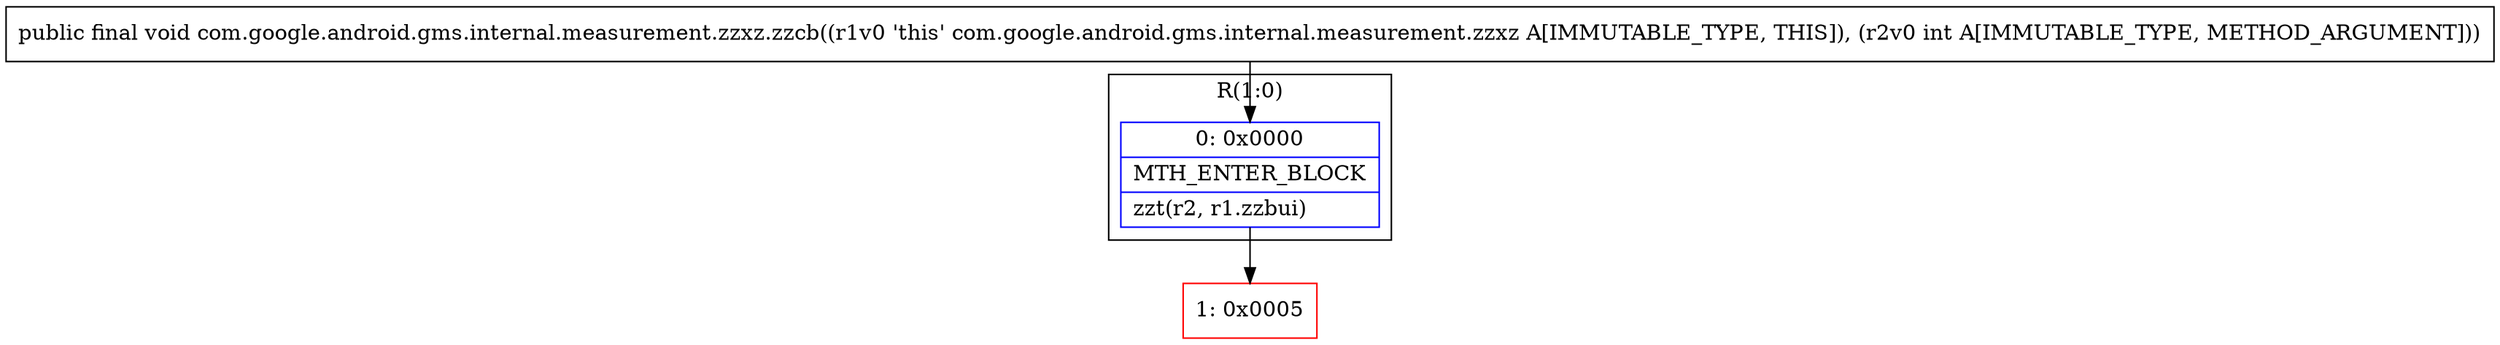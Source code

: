 digraph "CFG forcom.google.android.gms.internal.measurement.zzxz.zzcb(I)V" {
subgraph cluster_Region_410729413 {
label = "R(1:0)";
node [shape=record,color=blue];
Node_0 [shape=record,label="{0\:\ 0x0000|MTH_ENTER_BLOCK\l|zzt(r2, r1.zzbui)\l}"];
}
Node_1 [shape=record,color=red,label="{1\:\ 0x0005}"];
MethodNode[shape=record,label="{public final void com.google.android.gms.internal.measurement.zzxz.zzcb((r1v0 'this' com.google.android.gms.internal.measurement.zzxz A[IMMUTABLE_TYPE, THIS]), (r2v0 int A[IMMUTABLE_TYPE, METHOD_ARGUMENT])) }"];
MethodNode -> Node_0;
Node_0 -> Node_1;
}

